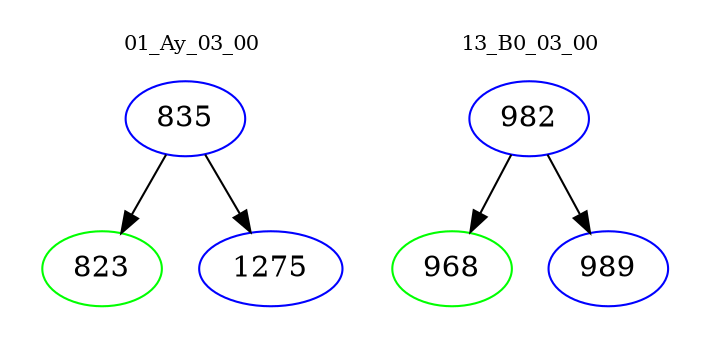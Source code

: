 digraph{
subgraph cluster_0 {
color = white
label = "01_Ay_03_00";
fontsize=10;
T0_835 [label="835", color="blue"]
T0_835 -> T0_823 [color="black"]
T0_823 [label="823", color="green"]
T0_835 -> T0_1275 [color="black"]
T0_1275 [label="1275", color="blue"]
}
subgraph cluster_1 {
color = white
label = "13_B0_03_00";
fontsize=10;
T1_982 [label="982", color="blue"]
T1_982 -> T1_968 [color="black"]
T1_968 [label="968", color="green"]
T1_982 -> T1_989 [color="black"]
T1_989 [label="989", color="blue"]
}
}
